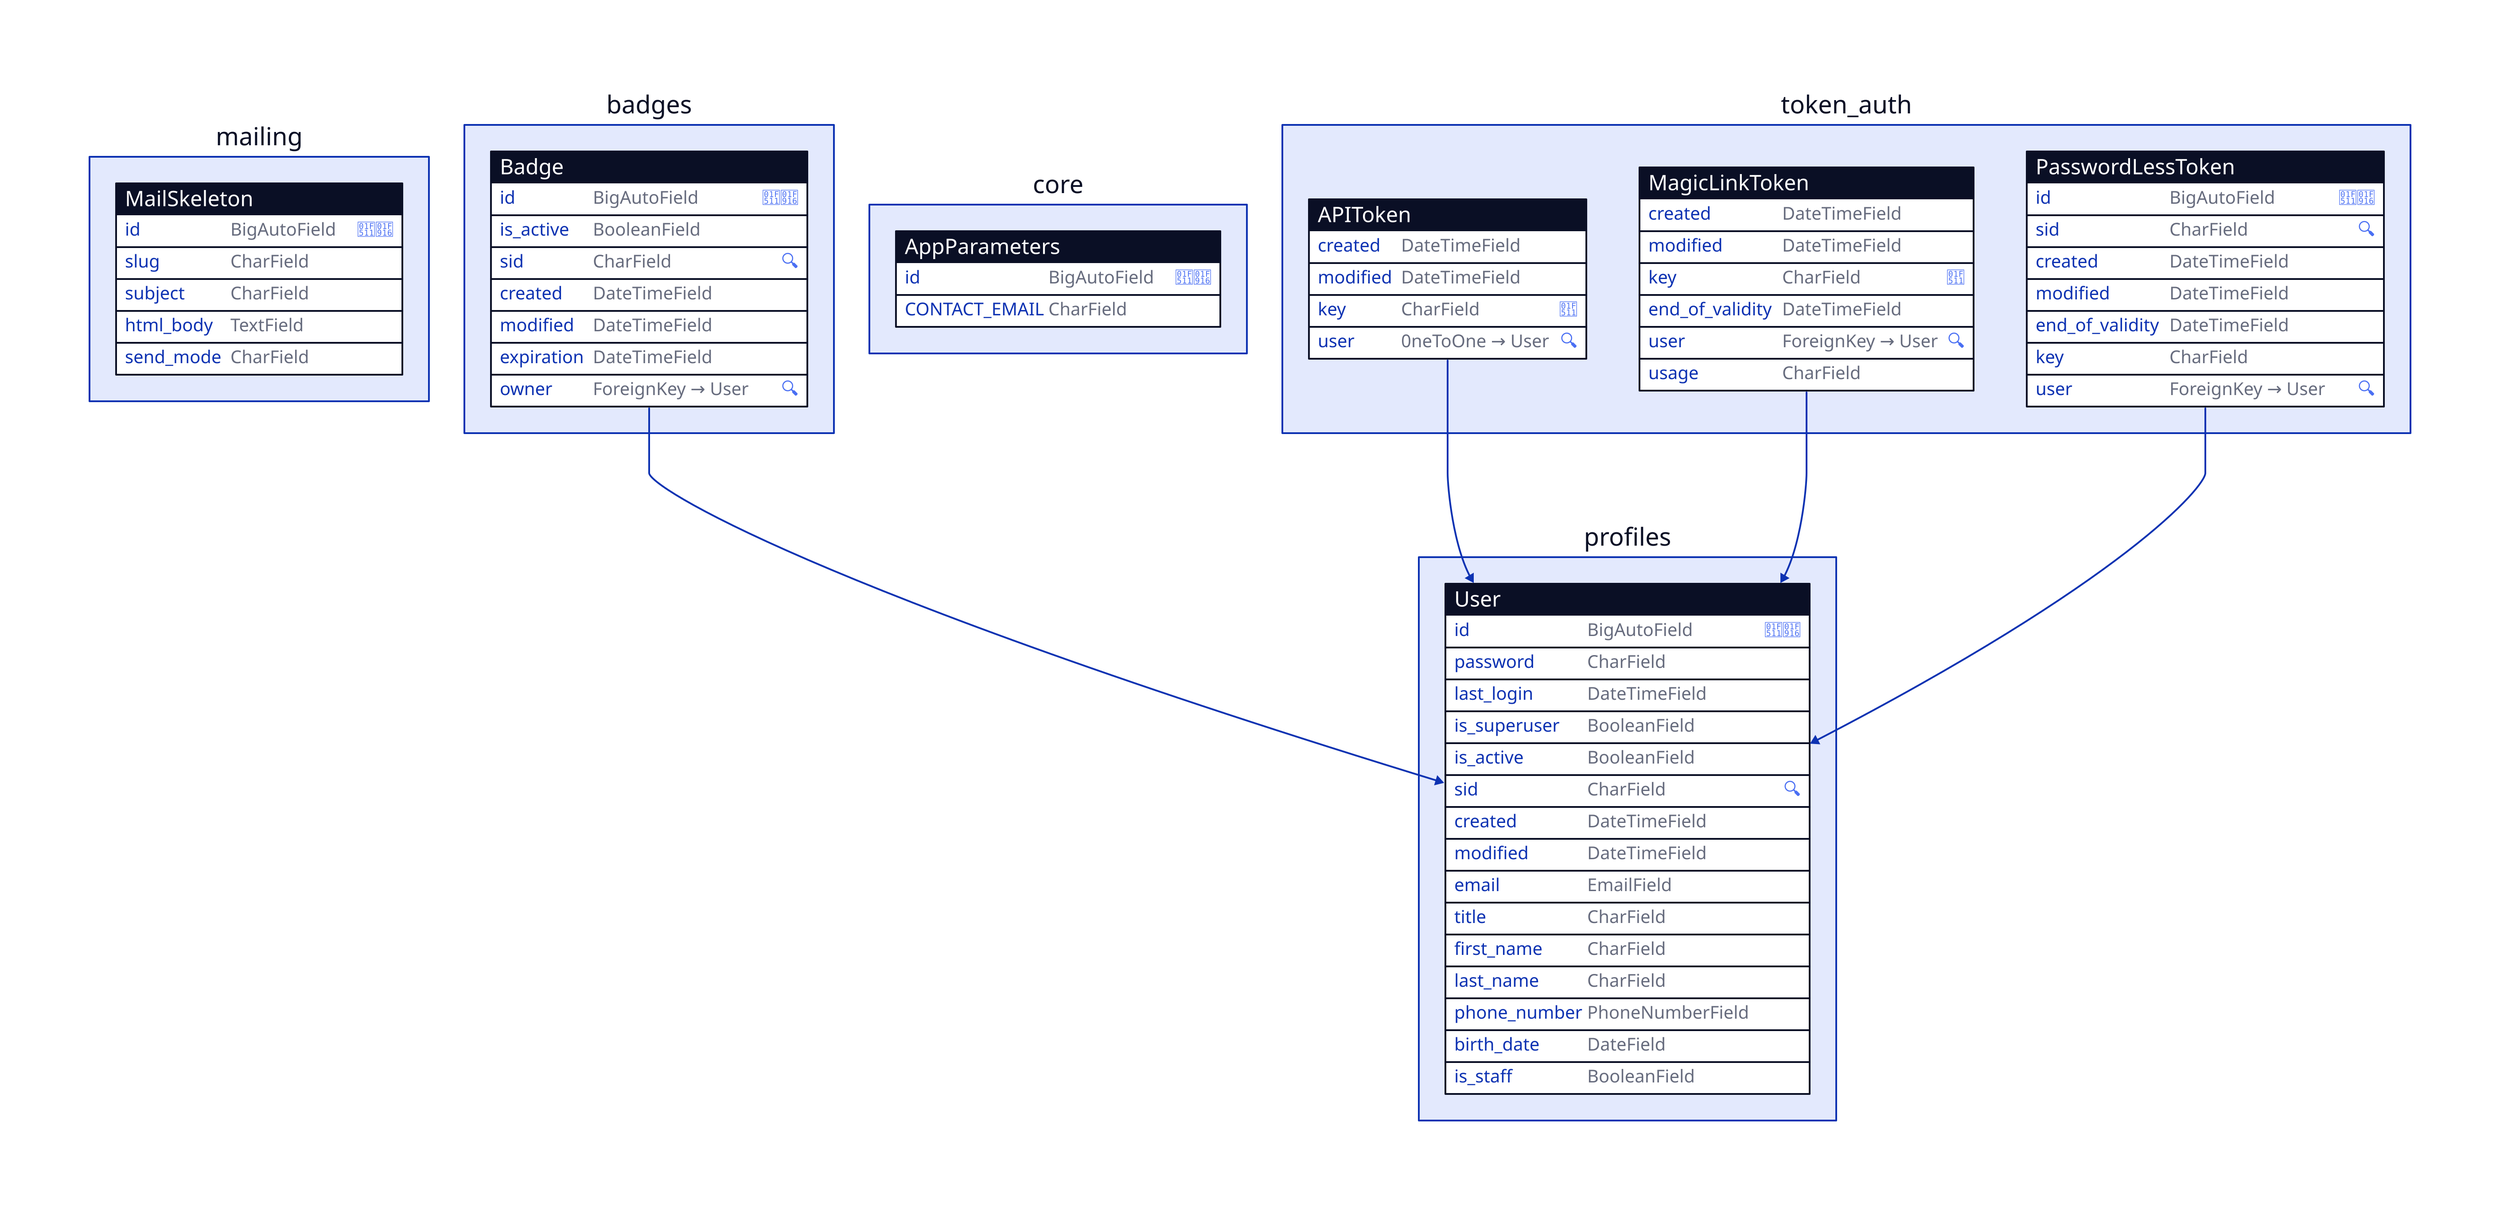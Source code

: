 profiles: {
  User: {
    shape: sql_table
    id: BigAutoField {constraint: 🔑🤖}
    password: CharField 
    last_login: DateTimeField 
    is_superuser: BooleanField 
    is_active: BooleanField 
    sid: CharField {constraint: 🔍}
    created: DateTimeField 
    modified: DateTimeField 
    email: EmailField 
    title: CharField 
    first_name: CharField 
    last_name: CharField 
    phone_number: PhoneNumberField 
    birth_date: DateField 
    is_staff: BooleanField 
  }
  shape: rectangle
}
mailing: {
  MailSkeleton: {
    shape: sql_table
    id: BigAutoField {constraint: 🔑🤖}
    slug: CharField 
    subject: CharField 
    html_body: TextField 
    send_mode: CharField 
  }
  shape: rectangle
}
badges: {
  Badge: {
    shape: sql_table
    id: BigAutoField {constraint: 🔑🤖}
    is_active: BooleanField 
    sid: CharField {constraint: 🔍}
    created: DateTimeField 
    modified: DateTimeField 
    expiration: DateTimeField 
    owner: ForeignKey → User {constraint: 🔍}
  }
  shape: rectangle
}
core: {
  AppParameters: {
    shape: sql_table
    id: BigAutoField {constraint: 🔑🤖}
    CONTACT_EMAIL: CharField 
  }
  shape: rectangle
}
token_auth: {
  APIToken: {
    shape: sql_table
    created: DateTimeField 
    modified: DateTimeField 
    key: CharField {constraint: 🔑}
    user: 0neToOne → User {constraint: 🔍}
  }
  MagicLinkToken: {
    shape: sql_table
    created: DateTimeField 
    modified: DateTimeField 
    key: CharField {constraint: 🔑}
    end_of_validity: DateTimeField 
    user: ForeignKey → User {constraint: 🔍}
    usage: CharField 
  }
  PasswordLessToken: {
    shape: sql_table
    id: BigAutoField {constraint: 🔑🤖}
    sid: CharField {constraint: 🔍}
    created: DateTimeField 
    modified: DateTimeField 
    end_of_validity: DateTimeField 
    key: CharField 
    user: ForeignKey → User {constraint: 🔍}
  }
  shape: rectangle
}
badges.Badge -> profiles.User
token_auth.APIToken -> profiles.User
token_auth.MagicLinkToken -> profiles.User
token_auth.PasswordLessToken -> profiles.User